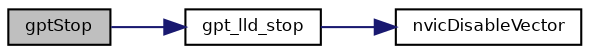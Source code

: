 digraph "gptStop"
{
  bgcolor="transparent";
  edge [fontname="Helvetica",fontsize="8",labelfontname="Helvetica",labelfontsize="8"];
  node [fontname="Helvetica",fontsize="8",shape=record];
  rankdir="LR";
  Node28 [label="gptStop",height=0.2,width=0.4,color="black", fillcolor="grey75", style="filled", fontcolor="black"];
  Node28 -> Node29 [color="midnightblue",fontsize="8",style="solid",fontname="Helvetica"];
  Node29 [label="gpt_lld_stop",height=0.2,width=0.4,color="black",URL="$group___g_p_t.html#ga1a7c78fa5465f015a6c3bbc2959d0404",tooltip="Deactivates the GPT peripheral. "];
  Node29 -> Node30 [color="midnightblue",fontsize="8",style="solid",fontname="Helvetica"];
  Node30 [label="nvicDisableVector",height=0.2,width=0.4,color="black",URL="$group___c_o_m_m_o_n___a_r_m_c_mx___n_v_i_c.html#gafdc14a7abfb6cb5fd2dd93a05767bbf8",tooltip="Disables an interrupt handler. "];
}

